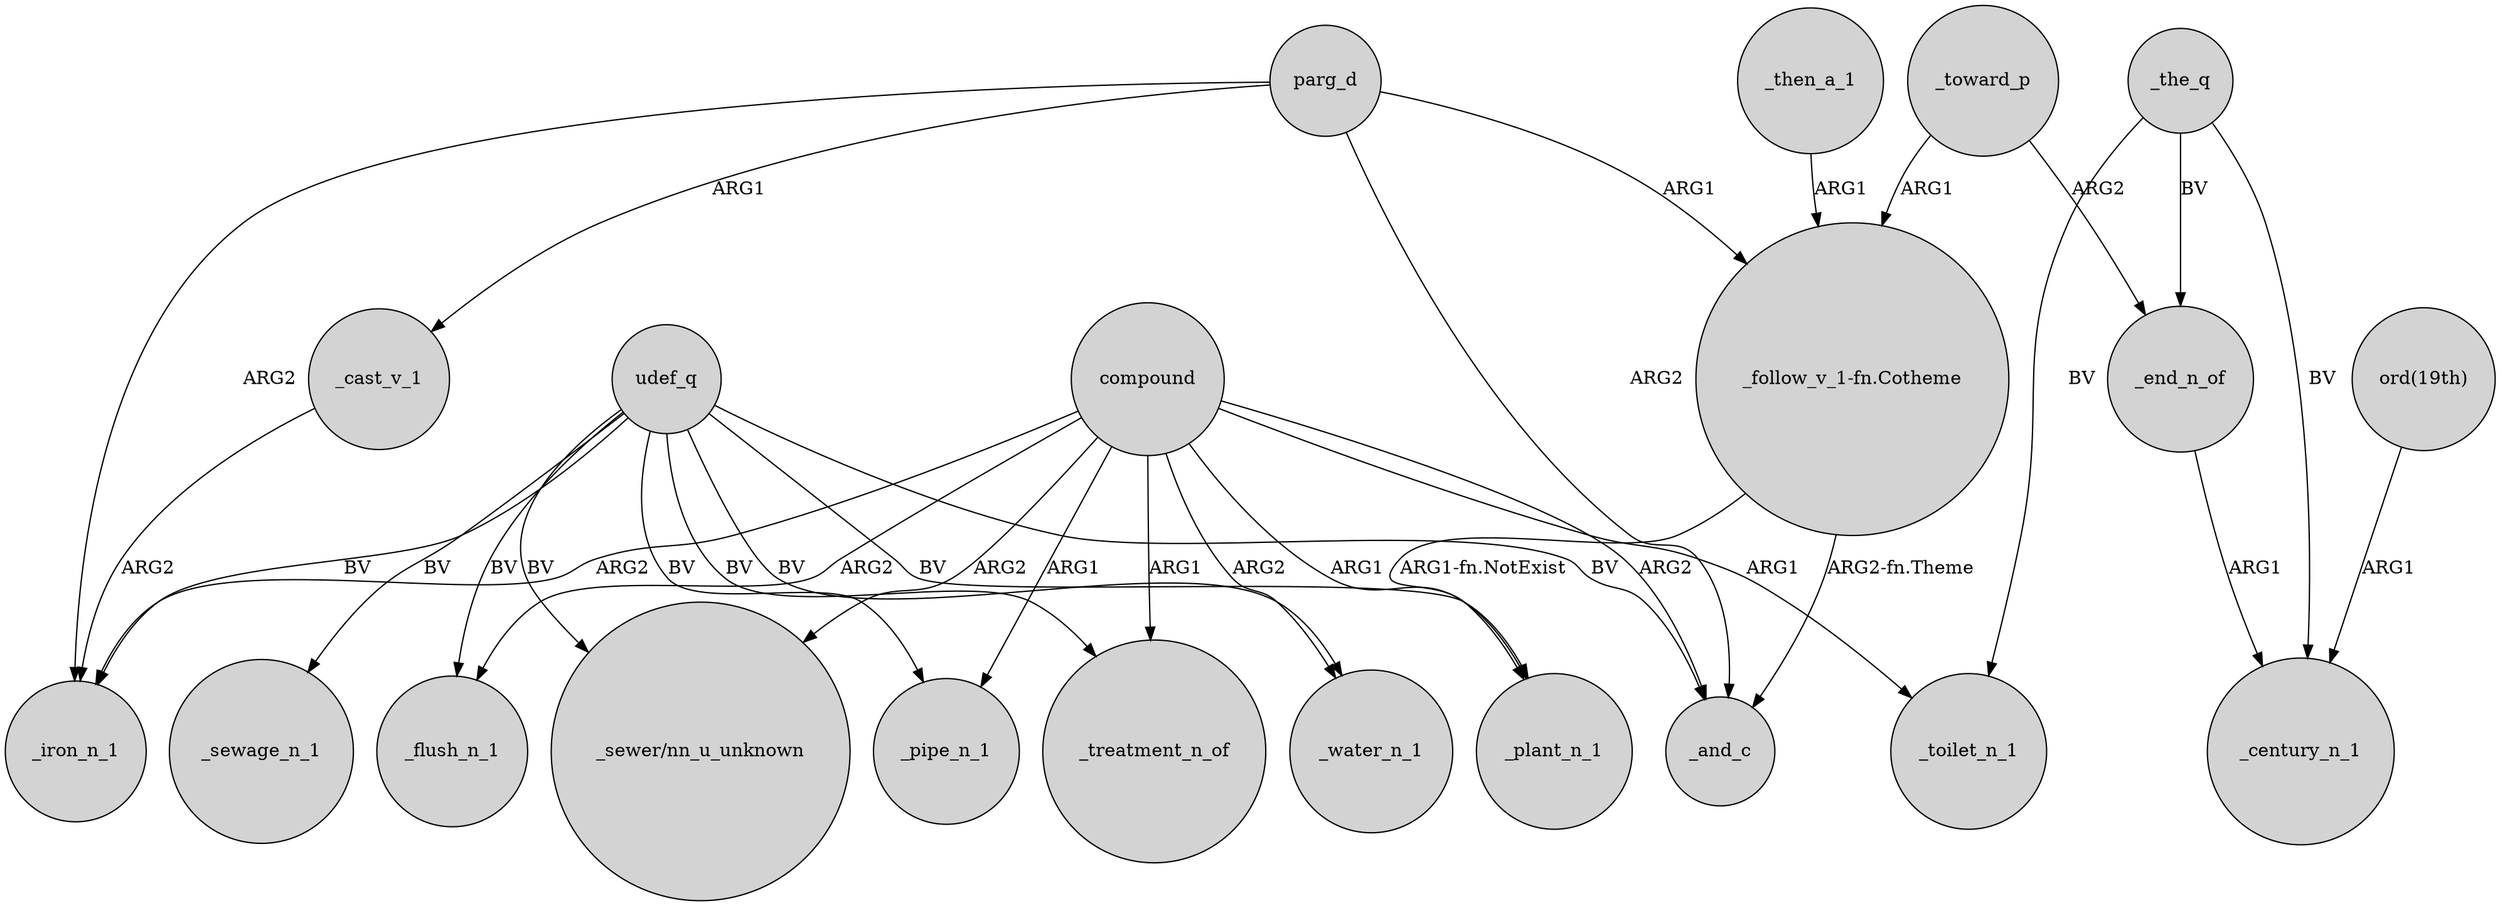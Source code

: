 digraph {
	node [shape=circle style=filled]
	udef_q -> _iron_n_1 [label=BV]
	udef_q -> _pipe_n_1 [label=BV]
	_the_q -> _end_n_of [label=BV]
	udef_q -> _flush_n_1 [label=BV]
	_cast_v_1 -> _iron_n_1 [label=ARG2]
	compound -> _water_n_1 [label=ARG2]
	_the_q -> _toilet_n_1 [label=BV]
	compound -> _plant_n_1 [label=ARG1]
	compound -> _iron_n_1 [label=ARG2]
	parg_d -> _and_c [label=ARG2]
	"_follow_v_1-fn.Cotheme" -> _and_c [label="ARG2-fn.Theme"]
	compound -> _flush_n_1 [label=ARG2]
	compound -> _pipe_n_1 [label=ARG1]
	_toward_p -> _end_n_of [label=ARG2]
	compound -> _and_c [label=ARG2]
	compound -> "_sewer/nn_u_unknown" [label=ARG2]
	udef_q -> _sewage_n_1 [label=BV]
	udef_q -> _water_n_1 [label=BV]
	_then_a_1 -> "_follow_v_1-fn.Cotheme" [label=ARG1]
	udef_q -> _plant_n_1 [label=BV]
	"_follow_v_1-fn.Cotheme" -> _plant_n_1 [label="ARG1-fn.NotExist"]
	udef_q -> _treatment_n_of [label=BV]
	_toward_p -> "_follow_v_1-fn.Cotheme" [label=ARG1]
	_the_q -> _century_n_1 [label=BV]
	udef_q -> "_sewer/nn_u_unknown" [label=BV]
	_end_n_of -> _century_n_1 [label=ARG1]
	parg_d -> _iron_n_1 [label=ARG2]
	udef_q -> _and_c [label=BV]
	compound -> _toilet_n_1 [label=ARG1]
	compound -> _treatment_n_of [label=ARG1]
	"ord(19th)" -> _century_n_1 [label=ARG1]
	parg_d -> "_follow_v_1-fn.Cotheme" [label=ARG1]
	parg_d -> _cast_v_1 [label=ARG1]
}
